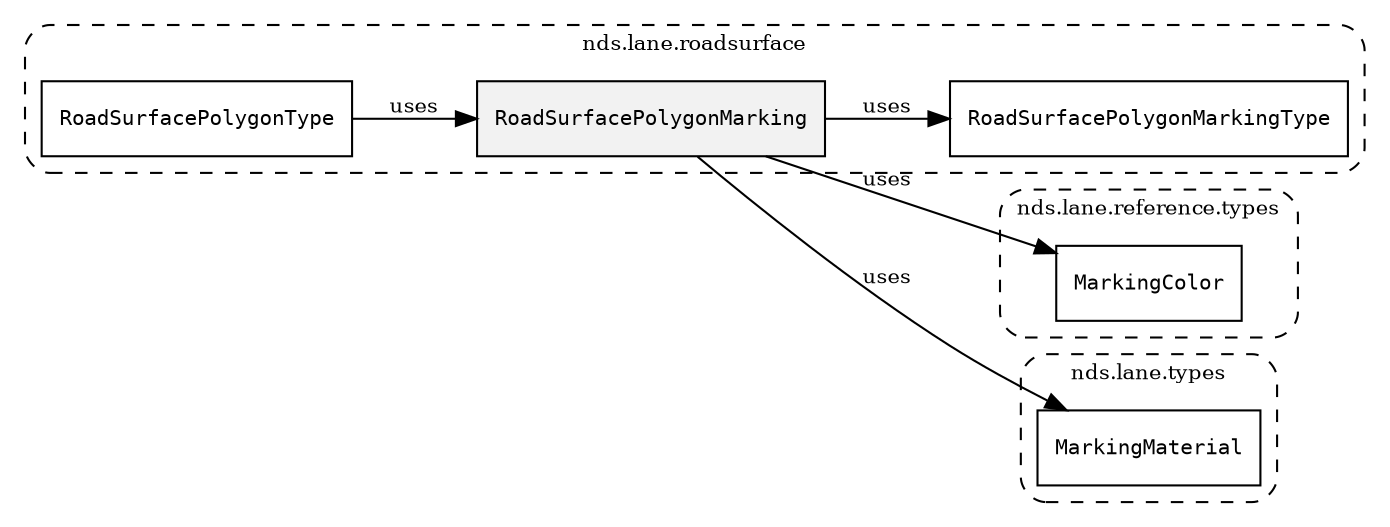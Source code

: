 /**
 * This dot file creates symbol collaboration diagram for RoadSurfacePolygonMarking.
 */
digraph ZSERIO
{
    node [shape=box, fontsize=10];
    rankdir="LR";
    fontsize=10;
    tooltip="RoadSurfacePolygonMarking collaboration diagram";

    subgraph "cluster_nds.lane.roadsurface"
    {
        style="dashed, rounded";
        label="nds.lane.roadsurface";
        tooltip="Package nds.lane.roadsurface";
        href="../../../content/packages/nds.lane.roadsurface.html#Package-nds-lane-roadsurface";
        target="_parent";

        "RoadSurfacePolygonMarking" [style="filled", fillcolor="#0000000D", target="_parent", label=<<font face="monospace"><table align="center" border="0" cellspacing="0" cellpadding="0"><tr><td href="../../../content/packages/nds.lane.roadsurface.html#Structure-RoadSurfacePolygonMarking" title="Structure defined in nds.lane.roadsurface">RoadSurfacePolygonMarking</td></tr></table></font>>];
        "RoadSurfacePolygonMarkingType" [target="_parent", label=<<font face="monospace"><table align="center" border="0" cellspacing="0" cellpadding="0"><tr><td href="../../../content/packages/nds.lane.roadsurface.html#Enum-RoadSurfacePolygonMarkingType" title="Enum defined in nds.lane.roadsurface">RoadSurfacePolygonMarkingType</td></tr></table></font>>];
        "RoadSurfacePolygonType" [target="_parent", label=<<font face="monospace"><table align="center" border="0" cellspacing="0" cellpadding="0"><tr><td href="../../../content/packages/nds.lane.roadsurface.html#Structure-RoadSurfacePolygonType" title="Structure defined in nds.lane.roadsurface">RoadSurfacePolygonType</td></tr></table></font>>];
    }

    subgraph "cluster_nds.lane.reference.types"
    {
        style="dashed, rounded";
        label="nds.lane.reference.types";
        tooltip="Package nds.lane.reference.types";
        href="../../../content/packages/nds.lane.reference.types.html#Package-nds-lane-reference-types";
        target="_parent";

        "MarkingColor" [target="_parent", label=<<font face="monospace"><table align="center" border="0" cellspacing="0" cellpadding="0"><tr><td href="../../../content/packages/nds.lane.reference.types.html#Enum-MarkingColor" title="Enum defined in nds.lane.reference.types">MarkingColor</td></tr></table></font>>];
    }

    subgraph "cluster_nds.lane.types"
    {
        style="dashed, rounded";
        label="nds.lane.types";
        tooltip="Package nds.lane.types";
        href="../../../content/packages/nds.lane.types.html#Package-nds-lane-types";
        target="_parent";

        "MarkingMaterial" [target="_parent", label=<<font face="monospace"><table align="center" border="0" cellspacing="0" cellpadding="0"><tr><td href="../../../content/packages/nds.lane.types.html#Enum-MarkingMaterial" title="Enum defined in nds.lane.types">MarkingMaterial</td></tr></table></font>>];
    }

    "RoadSurfacePolygonMarking" -> "RoadSurfacePolygonMarkingType" [label="uses", fontsize=10];
    "RoadSurfacePolygonMarking" -> "MarkingColor" [label="uses", fontsize=10];
    "RoadSurfacePolygonMarking" -> "MarkingMaterial" [label="uses", fontsize=10];
    "RoadSurfacePolygonType" -> "RoadSurfacePolygonMarking" [label="uses", fontsize=10];
}
